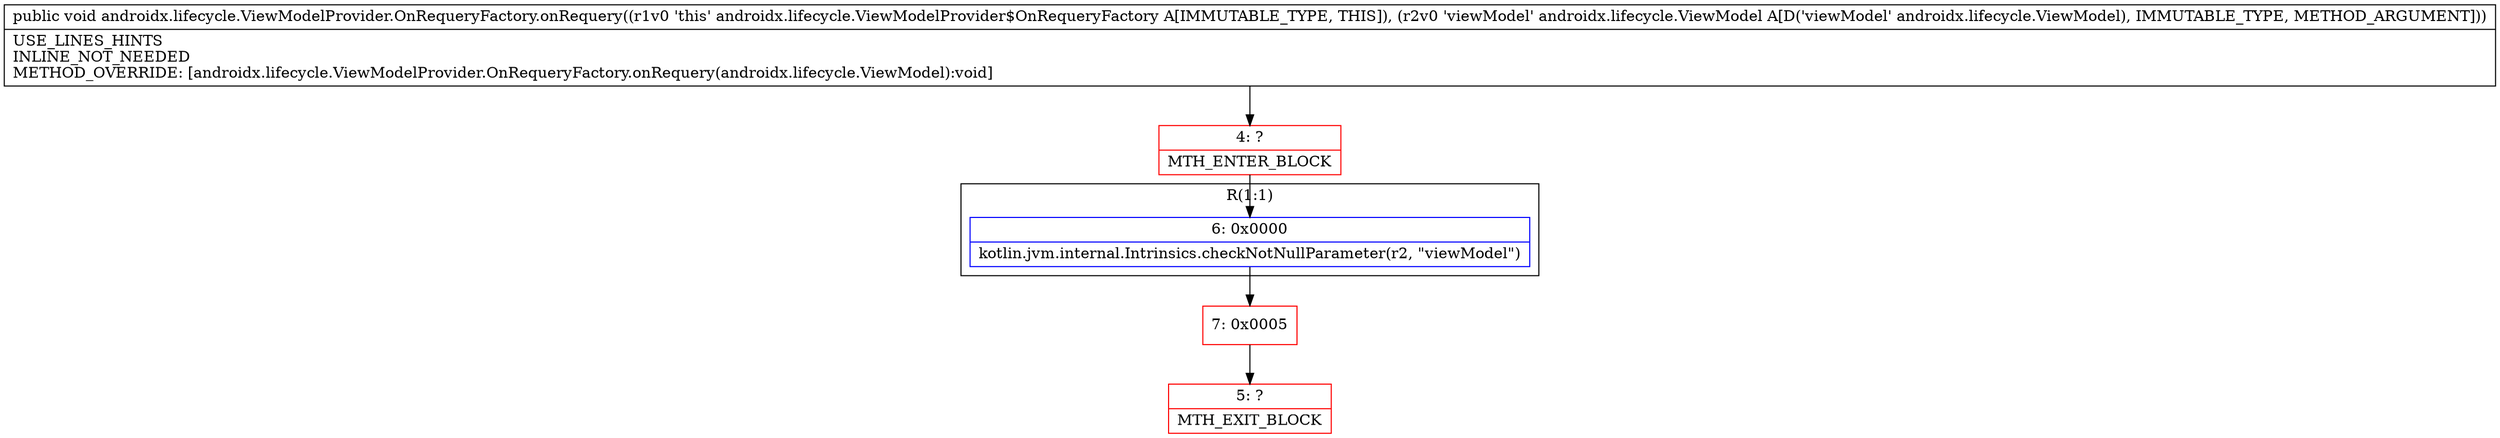 digraph "CFG forandroidx.lifecycle.ViewModelProvider.OnRequeryFactory.onRequery(Landroidx\/lifecycle\/ViewModel;)V" {
subgraph cluster_Region_2059560824 {
label = "R(1:1)";
node [shape=record,color=blue];
Node_6 [shape=record,label="{6\:\ 0x0000|kotlin.jvm.internal.Intrinsics.checkNotNullParameter(r2, \"viewModel\")\l}"];
}
Node_4 [shape=record,color=red,label="{4\:\ ?|MTH_ENTER_BLOCK\l}"];
Node_7 [shape=record,color=red,label="{7\:\ 0x0005}"];
Node_5 [shape=record,color=red,label="{5\:\ ?|MTH_EXIT_BLOCK\l}"];
MethodNode[shape=record,label="{public void androidx.lifecycle.ViewModelProvider.OnRequeryFactory.onRequery((r1v0 'this' androidx.lifecycle.ViewModelProvider$OnRequeryFactory A[IMMUTABLE_TYPE, THIS]), (r2v0 'viewModel' androidx.lifecycle.ViewModel A[D('viewModel' androidx.lifecycle.ViewModel), IMMUTABLE_TYPE, METHOD_ARGUMENT]))  | USE_LINES_HINTS\lINLINE_NOT_NEEDED\lMETHOD_OVERRIDE: [androidx.lifecycle.ViewModelProvider.OnRequeryFactory.onRequery(androidx.lifecycle.ViewModel):void]\l}"];
MethodNode -> Node_4;Node_6 -> Node_7;
Node_4 -> Node_6;
Node_7 -> Node_5;
}


